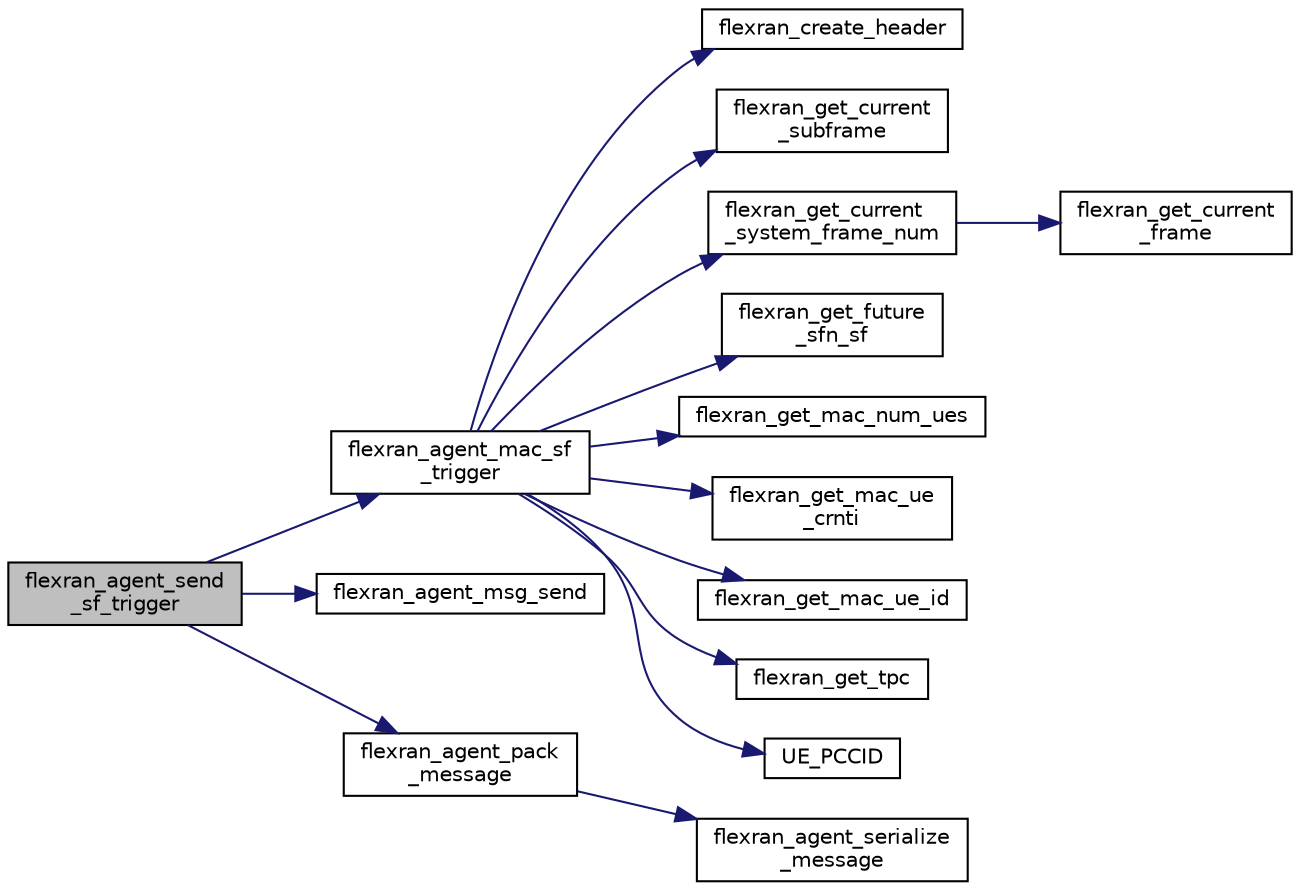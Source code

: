 digraph "flexran_agent_send_sf_trigger"
{
 // LATEX_PDF_SIZE
  edge [fontname="Helvetica",fontsize="10",labelfontname="Helvetica",labelfontsize="10"];
  node [fontname="Helvetica",fontsize="10",shape=record];
  rankdir="LR";
  Node1 [label="flexran_agent_send\l_sf_trigger",height=0.2,width=0.4,color="black", fillcolor="grey75", style="filled", fontcolor="black",tooltip=" "];
  Node1 -> Node2 [color="midnightblue",fontsize="10",style="solid",fontname="Helvetica"];
  Node2 [label="flexran_agent_mac_sf\l_trigger",height=0.2,width=0.4,color="black", fillcolor="white", style="filled",URL="$flexran__agent__mac_8c.html#abf33bea02050664e379852d577756a68",tooltip=" "];
  Node2 -> Node3 [color="midnightblue",fontsize="10",style="solid",fontname="Helvetica"];
  Node3 [label="flexran_create_header",height=0.2,width=0.4,color="black", fillcolor="white", style="filled",URL="$flexran__agent__common_8c.html#ab40476ddd945b7e41ec31201bf210e99",tooltip=" "];
  Node2 -> Node4 [color="midnightblue",fontsize="10",style="solid",fontname="Helvetica"];
  Node4 [label="flexran_get_current\l_subframe",height=0.2,width=0.4,color="black", fillcolor="white", style="filled",URL="$flexran__agent__ran__api_8c.html#aacd3e06a6e9aac3404088e011308ba25",tooltip=" "];
  Node2 -> Node5 [color="midnightblue",fontsize="10",style="solid",fontname="Helvetica"];
  Node5 [label="flexran_get_current\l_system_frame_num",height=0.2,width=0.4,color="black", fillcolor="white", style="filled",URL="$flexran__agent__ran__api_8c.html#a2b920c885f1e9c5d837a51483a660dd1",tooltip=" "];
  Node5 -> Node6 [color="midnightblue",fontsize="10",style="solid",fontname="Helvetica"];
  Node6 [label="flexran_get_current\l_frame",height=0.2,width=0.4,color="black", fillcolor="white", style="filled",URL="$flexran__agent__ran__api_8c.html#a2ed851f8a4a9558dff5699b1719e7c3d",tooltip=" "];
  Node2 -> Node7 [color="midnightblue",fontsize="10",style="solid",fontname="Helvetica"];
  Node7 [label="flexran_get_future\l_sfn_sf",height=0.2,width=0.4,color="black", fillcolor="white", style="filled",URL="$flexran__agent__ran__api_8c.html#a8f24c52d2b1904bba8af4d9547ea1117",tooltip=" "];
  Node2 -> Node8 [color="midnightblue",fontsize="10",style="solid",fontname="Helvetica"];
  Node8 [label="flexran_get_mac_num_ues",height=0.2,width=0.4,color="black", fillcolor="white", style="filled",URL="$flexran__agent__ran__api_8c.html#a0c7accb4eaa5cc84a8bfe042cb1dde8b",tooltip=" "];
  Node2 -> Node9 [color="midnightblue",fontsize="10",style="solid",fontname="Helvetica"];
  Node9 [label="flexran_get_mac_ue\l_crnti",height=0.2,width=0.4,color="black", fillcolor="white", style="filled",URL="$flexran__agent__ran__api_8c.html#aeabe4485a5e0fc1b1f5915b8dd227af0",tooltip=" "];
  Node2 -> Node10 [color="midnightblue",fontsize="10",style="solid",fontname="Helvetica"];
  Node10 [label="flexran_get_mac_ue_id",height=0.2,width=0.4,color="black", fillcolor="white", style="filled",URL="$flexran__agent__ran__api_8c.html#a94e5250ce7c6cb5b6b6380c758efcd97",tooltip=" "];
  Node2 -> Node11 [color="midnightblue",fontsize="10",style="solid",fontname="Helvetica"];
  Node11 [label="flexran_get_tpc",height=0.2,width=0.4,color="black", fillcolor="white", style="filled",URL="$flexran__agent__ran__api_8c.html#aed1c8d6dbb2b2f6ccf83c10b90853c7a",tooltip=" "];
  Node2 -> Node12 [color="midnightblue",fontsize="10",style="solid",fontname="Helvetica"];
  Node12 [label="UE_PCCID",height=0.2,width=0.4,color="black", fillcolor="white", style="filled",URL="$group____mac.html#ga63d612e6b94450ff40406b999ab25448",tooltip=" "];
  Node1 -> Node13 [color="midnightblue",fontsize="10",style="solid",fontname="Helvetica"];
  Node13 [label="flexran_agent_msg_send",height=0.2,width=0.4,color="black", fillcolor="white", style="filled",URL="$flexran__agent__net__comm_8c.html#a8ff147d857d901b31bc6147e90eb3b81",tooltip=" "];
  Node1 -> Node14 [color="midnightblue",fontsize="10",style="solid",fontname="Helvetica"];
  Node14 [label="flexran_agent_pack\l_message",height=0.2,width=0.4,color="black", fillcolor="white", style="filled",URL="$flexran__agent__common_8h.html#ab362d2b2c6c6a4c8b2e67b8d3aafb352",tooltip=" "];
  Node14 -> Node15 [color="midnightblue",fontsize="10",style="solid",fontname="Helvetica"];
  Node15 [label="flexran_agent_serialize\l_message",height=0.2,width=0.4,color="black", fillcolor="white", style="filled",URL="$flexran__agent__common_8c.html#afdcca034911b8c68f1ba4d1da09ad8f8",tooltip=" "];
}
